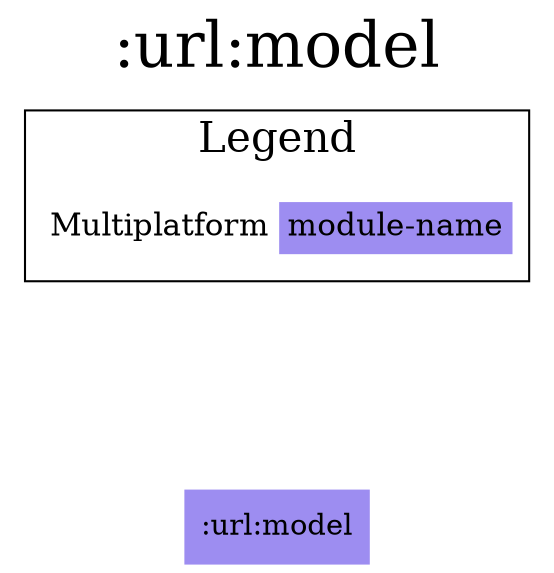 digraph {
edge ["dir"="forward"]
graph ["dpi"="100","label"=":url:model","labelloc"="t","fontsize"="30","ranksep"="1.5","rankdir"="TB"]
node ["style"="filled"]
":url:model" ["fillcolor"="#9D8DF1","shape"="none"]
{
edge ["dir"="none"]
graph ["rank"="same"]
}
subgraph "cluster_legend" {
edge ["dir"="none"]
graph ["label"="Legend","fontsize"="20"]
"Legend" ["style"="filled","fillcolor"="#FFFFFF","shape"="none","margin"="0","fontsize"="15","label"=<
<TABLE BORDER="0" CELLBORDER="0" CELLSPACING="0" CELLPADDING="4">
<TR><TD>Multiplatform</TD><TD BGCOLOR="#9D8DF1">module-name</TD></TR>
</TABLE>
>]
} -> ":url:model" ["style"="invis"]
}
